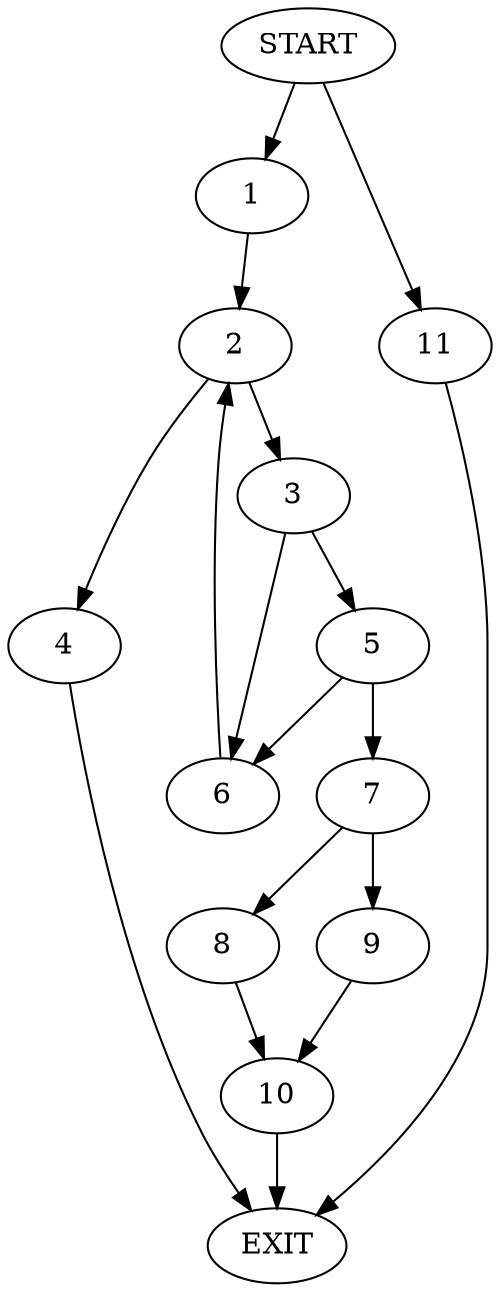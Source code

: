 digraph {
0 [label="START"]
12 [label="EXIT"]
0 -> 1
1 -> 2
2 -> 3
2 -> 4
3 -> 5
3 -> 6
4 -> 12
6 -> 2
5 -> 6
5 -> 7
7 -> 8
7 -> 9
8 -> 10
9 -> 10
10 -> 12
0 -> 11
11 -> 12
}
